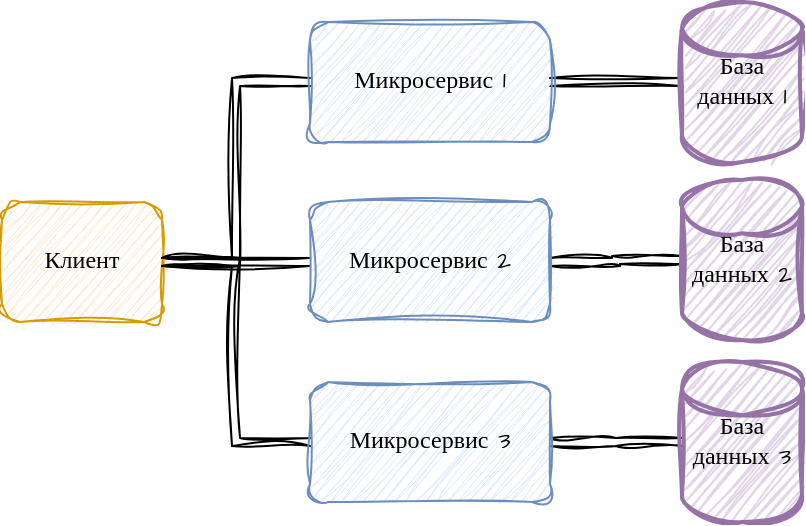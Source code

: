 <mxfile version="24.2.5" type="device">
  <diagram name="Страница — 1" id="SHXUgd0W8ghmcooAHqov">
    <mxGraphModel dx="586" dy="378" grid="1" gridSize="10" guides="1" tooltips="1" connect="1" arrows="1" fold="1" page="1" pageScale="1" pageWidth="827" pageHeight="1169" math="0" shadow="0">
      <root>
        <mxCell id="0" />
        <mxCell id="1" parent="0" />
        <mxCell id="1dG1ghEvAHlDpJkDsPZi-5" style="edgeStyle=orthogonalEdgeStyle;rounded=0;sketch=1;hachureGap=4;jiggle=2;curveFitting=1;orthogonalLoop=1;jettySize=auto;html=1;exitX=1;exitY=0.5;exitDx=0;exitDy=0;entryX=0;entryY=0.5;entryDx=0;entryDy=0;fontFamily=Architects Daughter;fontSource=https%3A%2F%2Ffonts.googleapis.com%2Fcss%3Ffamily%3DArchitects%2BDaughter;shape=link;" edge="1" parent="1" source="1dG1ghEvAHlDpJkDsPZi-1" target="1dG1ghEvAHlDpJkDsPZi-3">
          <mxGeometry relative="1" as="geometry" />
        </mxCell>
        <mxCell id="1dG1ghEvAHlDpJkDsPZi-8" style="edgeStyle=orthogonalEdgeStyle;rounded=0;sketch=1;hachureGap=4;jiggle=2;curveFitting=1;orthogonalLoop=1;jettySize=auto;html=1;entryX=0;entryY=0.5;entryDx=0;entryDy=0;fontFamily=Architects Daughter;fontSource=https%3A%2F%2Ffonts.googleapis.com%2Fcss%3Ffamily%3DArchitects%2BDaughter;shape=link;" edge="1" parent="1" source="1dG1ghEvAHlDpJkDsPZi-1" target="1dG1ghEvAHlDpJkDsPZi-4">
          <mxGeometry relative="1" as="geometry" />
        </mxCell>
        <mxCell id="1dG1ghEvAHlDpJkDsPZi-1" value="Клиент" style="rounded=1;whiteSpace=wrap;html=1;sketch=1;hachureGap=4;jiggle=2;curveFitting=1;fontFamily=Architects Daughter;fontSource=https%3A%2F%2Ffonts.googleapis.com%2Fcss%3Ffamily%3DArchitects%2BDaughter;fillColor=#ffe6cc;strokeColor=#d79b00;" vertex="1" parent="1">
          <mxGeometry x="140" y="220" width="80" height="60" as="geometry" />
        </mxCell>
        <mxCell id="1dG1ghEvAHlDpJkDsPZi-6" style="edgeStyle=orthogonalEdgeStyle;rounded=0;sketch=1;hachureGap=4;jiggle=2;curveFitting=1;orthogonalLoop=1;jettySize=auto;html=1;exitX=0;exitY=0.5;exitDx=0;exitDy=0;entryX=1;entryY=0.5;entryDx=0;entryDy=0;fontFamily=Architects Daughter;fontSource=https%3A%2F%2Ffonts.googleapis.com%2Fcss%3Ffamily%3DArchitects%2BDaughter;shape=link;" edge="1" parent="1" source="1dG1ghEvAHlDpJkDsPZi-2" target="1dG1ghEvAHlDpJkDsPZi-1">
          <mxGeometry relative="1" as="geometry" />
        </mxCell>
        <mxCell id="1dG1ghEvAHlDpJkDsPZi-13" style="edgeStyle=orthogonalEdgeStyle;rounded=0;sketch=1;hachureGap=4;jiggle=2;curveFitting=1;orthogonalLoop=1;jettySize=auto;html=1;exitX=1;exitY=0.5;exitDx=0;exitDy=0;fontFamily=Architects Daughter;fontSource=https%3A%2F%2Ffonts.googleapis.com%2Fcss%3Ffamily%3DArchitects%2BDaughter;shape=link;" edge="1" parent="1" source="1dG1ghEvAHlDpJkDsPZi-2" target="1dG1ghEvAHlDpJkDsPZi-10">
          <mxGeometry relative="1" as="geometry" />
        </mxCell>
        <mxCell id="1dG1ghEvAHlDpJkDsPZi-2" value="Микросервис 1" style="rounded=1;whiteSpace=wrap;html=1;sketch=1;hachureGap=4;jiggle=2;curveFitting=1;fontFamily=Architects Daughter;fontSource=https%3A%2F%2Ffonts.googleapis.com%2Fcss%3Ffamily%3DArchitects%2BDaughter;fillColor=#dae8fc;strokeColor=#6c8ebf;" vertex="1" parent="1">
          <mxGeometry x="294" y="130" width="120" height="60" as="geometry" />
        </mxCell>
        <mxCell id="1dG1ghEvAHlDpJkDsPZi-14" style="edgeStyle=orthogonalEdgeStyle;rounded=0;sketch=1;hachureGap=4;jiggle=2;curveFitting=1;orthogonalLoop=1;jettySize=auto;html=1;exitX=1;exitY=0.5;exitDx=0;exitDy=0;fontFamily=Architects Daughter;fontSource=https%3A%2F%2Ffonts.googleapis.com%2Fcss%3Ffamily%3DArchitects%2BDaughter;shape=link;entryX=0;entryY=0.5;entryDx=0;entryDy=0;entryPerimeter=0;" edge="1" parent="1" source="1dG1ghEvAHlDpJkDsPZi-3" target="1dG1ghEvAHlDpJkDsPZi-16">
          <mxGeometry relative="1" as="geometry">
            <mxPoint x="480" y="240" as="targetPoint" />
          </mxGeometry>
        </mxCell>
        <mxCell id="1dG1ghEvAHlDpJkDsPZi-3" value="Микросервис 2" style="rounded=1;whiteSpace=wrap;html=1;sketch=1;hachureGap=4;jiggle=2;curveFitting=1;fontFamily=Architects Daughter;fontSource=https%3A%2F%2Ffonts.googleapis.com%2Fcss%3Ffamily%3DArchitects%2BDaughter;fillColor=#dae8fc;strokeColor=#6c8ebf;" vertex="1" parent="1">
          <mxGeometry x="294" y="220" width="120" height="60" as="geometry" />
        </mxCell>
        <mxCell id="1dG1ghEvAHlDpJkDsPZi-15" style="edgeStyle=orthogonalEdgeStyle;rounded=0;sketch=1;hachureGap=4;jiggle=2;curveFitting=1;orthogonalLoop=1;jettySize=auto;html=1;exitX=1;exitY=0.5;exitDx=0;exitDy=0;fontFamily=Architects Daughter;fontSource=https%3A%2F%2Ffonts.googleapis.com%2Fcss%3Ffamily%3DArchitects%2BDaughter;shape=link;" edge="1" parent="1" source="1dG1ghEvAHlDpJkDsPZi-4">
          <mxGeometry relative="1" as="geometry">
            <mxPoint x="480" y="340" as="targetPoint" />
          </mxGeometry>
        </mxCell>
        <mxCell id="1dG1ghEvAHlDpJkDsPZi-4" value="Микросервис 3" style="rounded=1;whiteSpace=wrap;html=1;sketch=1;hachureGap=4;jiggle=2;curveFitting=1;fontFamily=Architects Daughter;fontSource=https%3A%2F%2Ffonts.googleapis.com%2Fcss%3Ffamily%3DArchitects%2BDaughter;fillColor=#dae8fc;strokeColor=#6c8ebf;" vertex="1" parent="1">
          <mxGeometry x="294" y="310" width="120" height="60" as="geometry" />
        </mxCell>
        <mxCell id="1dG1ghEvAHlDpJkDsPZi-10" value="База данных 1" style="strokeWidth=2;html=1;shape=mxgraph.flowchart.database;whiteSpace=wrap;sketch=1;hachureGap=4;jiggle=2;curveFitting=1;fontFamily=Architects Daughter;fontSource=https%3A%2F%2Ffonts.googleapis.com%2Fcss%3Ffamily%3DArchitects%2BDaughter;fillColor=#e1d5e7;strokeColor=#9673a6;" vertex="1" parent="1">
          <mxGeometry x="480" y="120" width="60" height="80" as="geometry" />
        </mxCell>
        <mxCell id="1dG1ghEvAHlDpJkDsPZi-16" value="База данных 2" style="strokeWidth=2;html=1;shape=mxgraph.flowchart.database;whiteSpace=wrap;sketch=1;hachureGap=4;jiggle=2;curveFitting=1;fontFamily=Architects Daughter;fontSource=https%3A%2F%2Ffonts.googleapis.com%2Fcss%3Ffamily%3DArchitects%2BDaughter;fillColor=#e1d5e7;strokeColor=#9673a6;" vertex="1" parent="1">
          <mxGeometry x="480" y="209" width="60" height="80" as="geometry" />
        </mxCell>
        <mxCell id="1dG1ghEvAHlDpJkDsPZi-17" value="База данных 3" style="strokeWidth=2;html=1;shape=mxgraph.flowchart.database;whiteSpace=wrap;sketch=1;hachureGap=4;jiggle=2;curveFitting=1;fontFamily=Architects Daughter;fontSource=https%3A%2F%2Ffonts.googleapis.com%2Fcss%3Ffamily%3DArchitects%2BDaughter;fillColor=#e1d5e7;strokeColor=#9673a6;" vertex="1" parent="1">
          <mxGeometry x="480" y="300" width="60" height="80" as="geometry" />
        </mxCell>
      </root>
    </mxGraphModel>
  </diagram>
</mxfile>
